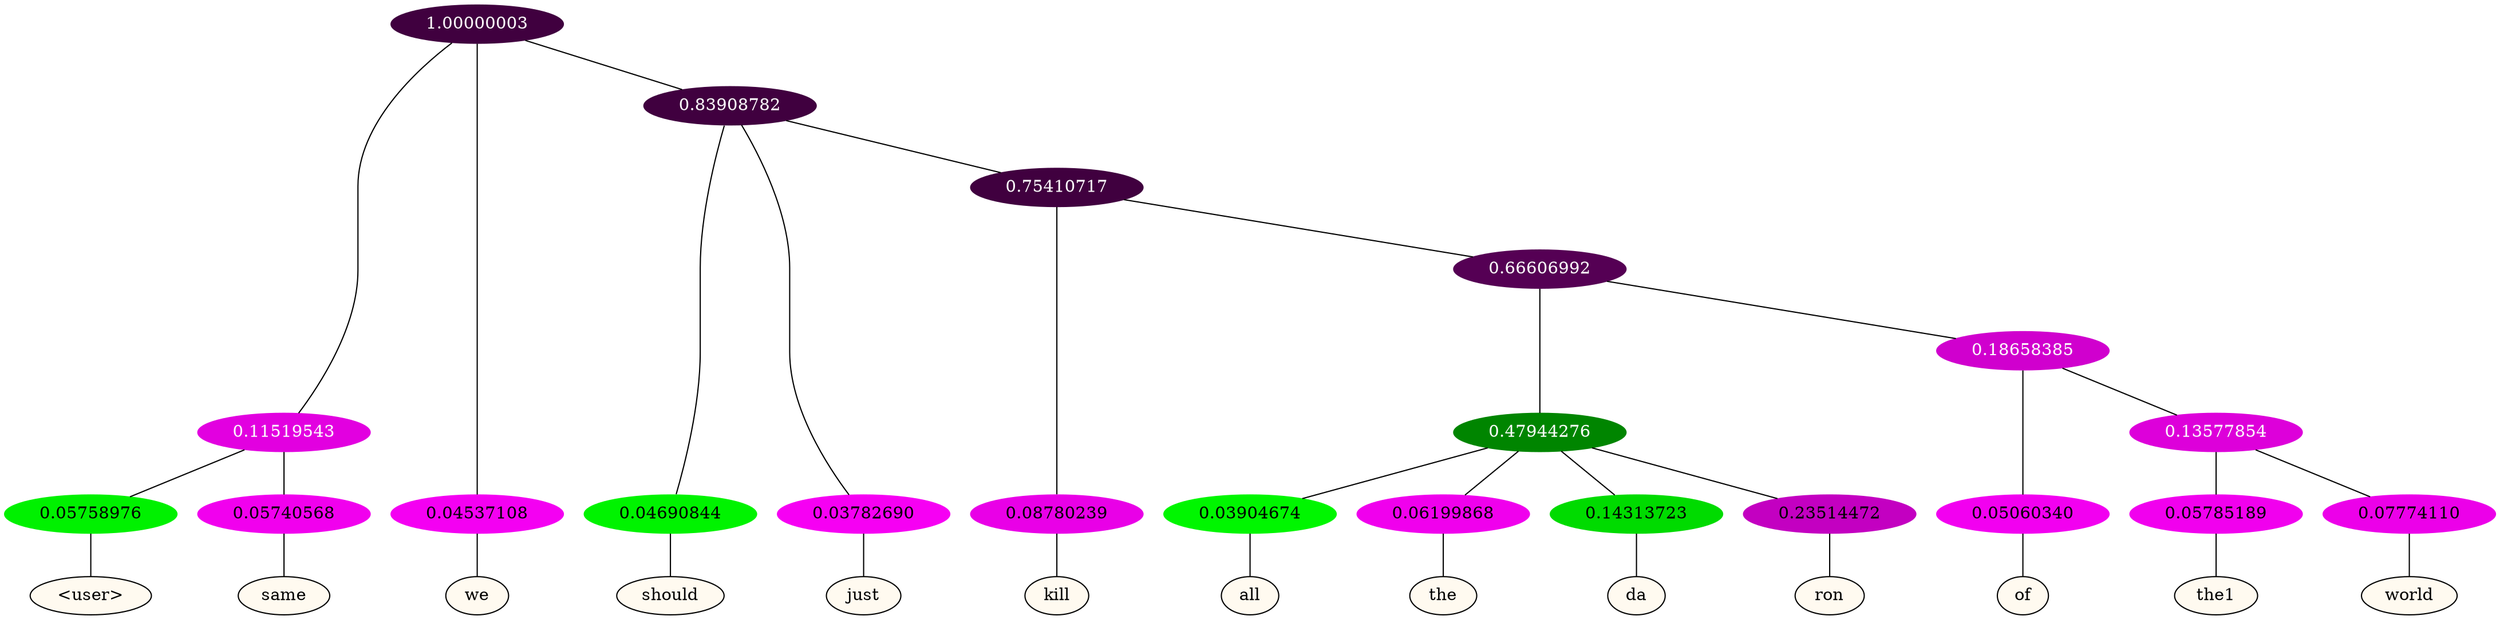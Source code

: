 graph {
	node [format=png height=0.15 nodesep=0.001 ordering=out overlap=prism overlap_scaling=0.01 ranksep=0.001 ratio=0.2 style=filled width=0.15]
	{
		rank=same
		a_w_4 [label="\<user\>" color=black fillcolor=floralwhite style="filled,solid"]
		a_w_5 [label=same color=black fillcolor=floralwhite style="filled,solid"]
		a_w_2 [label=we color=black fillcolor=floralwhite style="filled,solid"]
		a_w_6 [label=should color=black fillcolor=floralwhite style="filled,solid"]
		a_w_7 [label=just color=black fillcolor=floralwhite style="filled,solid"]
		a_w_9 [label=kill color=black fillcolor=floralwhite style="filled,solid"]
		a_w_13 [label=all color=black fillcolor=floralwhite style="filled,solid"]
		a_w_14 [label=the color=black fillcolor=floralwhite style="filled,solid"]
		a_w_15 [label=da color=black fillcolor=floralwhite style="filled,solid"]
		a_w_16 [label=ron color=black fillcolor=floralwhite style="filled,solid"]
		a_w_17 [label=of color=black fillcolor=floralwhite style="filled,solid"]
		a_w_19 [label=the1 color=black fillcolor=floralwhite style="filled,solid"]
		a_w_20 [label=world color=black fillcolor=floralwhite style="filled,solid"]
	}
	a_n_4 -- a_w_4
	a_n_5 -- a_w_5
	a_n_2 -- a_w_2
	a_n_6 -- a_w_6
	a_n_7 -- a_w_7
	a_n_9 -- a_w_9
	a_n_13 -- a_w_13
	a_n_14 -- a_w_14
	a_n_15 -- a_w_15
	a_n_16 -- a_w_16
	a_n_17 -- a_w_17
	a_n_19 -- a_w_19
	a_n_20 -- a_w_20
	{
		rank=same
		a_n_4 [label=0.05758976 color="0.334 1.000 0.942" fontcolor=black]
		a_n_5 [label=0.05740568 color="0.835 1.000 0.943" fontcolor=black]
		a_n_2 [label=0.04537108 color="0.835 1.000 0.955" fontcolor=black]
		a_n_6 [label=0.04690844 color="0.334 1.000 0.953" fontcolor=black]
		a_n_7 [label=0.03782690 color="0.835 1.000 0.962" fontcolor=black]
		a_n_9 [label=0.08780239 color="0.835 1.000 0.912" fontcolor=black]
		a_n_13 [label=0.03904674 color="0.334 1.000 0.961" fontcolor=black]
		a_n_14 [label=0.06199868 color="0.835 1.000 0.938" fontcolor=black]
		a_n_15 [label=0.14313723 color="0.334 1.000 0.857" fontcolor=black]
		a_n_16 [label=0.23514472 color="0.835 1.000 0.765" fontcolor=black]
		a_n_17 [label=0.05060340 color="0.835 1.000 0.949" fontcolor=black]
		a_n_19 [label=0.05785189 color="0.835 1.000 0.942" fontcolor=black]
		a_n_20 [label=0.07774110 color="0.835 1.000 0.922" fontcolor=black]
	}
	a_n_0 [label=1.00000003 color="0.835 1.000 0.250" fontcolor=grey99]
	a_n_1 [label=0.11519543 color="0.835 1.000 0.885" fontcolor=grey99]
	a_n_0 -- a_n_1
	a_n_0 -- a_n_2
	a_n_3 [label=0.83908782 color="0.835 1.000 0.250" fontcolor=grey99]
	a_n_0 -- a_n_3
	a_n_1 -- a_n_4
	a_n_1 -- a_n_5
	a_n_3 -- a_n_6
	a_n_3 -- a_n_7
	a_n_8 [label=0.75410717 color="0.835 1.000 0.250" fontcolor=grey99]
	a_n_3 -- a_n_8
	a_n_8 -- a_n_9
	a_n_10 [label=0.66606992 color="0.835 1.000 0.334" fontcolor=grey99]
	a_n_8 -- a_n_10
	a_n_11 [label=0.47944276 color="0.334 1.000 0.521" fontcolor=grey99]
	a_n_10 -- a_n_11
	a_n_12 [label=0.18658385 color="0.835 1.000 0.813" fontcolor=grey99]
	a_n_10 -- a_n_12
	a_n_11 -- a_n_13
	a_n_11 -- a_n_14
	a_n_11 -- a_n_15
	a_n_11 -- a_n_16
	a_n_12 -- a_n_17
	a_n_18 [label=0.13577854 color="0.835 1.000 0.864" fontcolor=grey99]
	a_n_12 -- a_n_18
	a_n_18 -- a_n_19
	a_n_18 -- a_n_20
}
